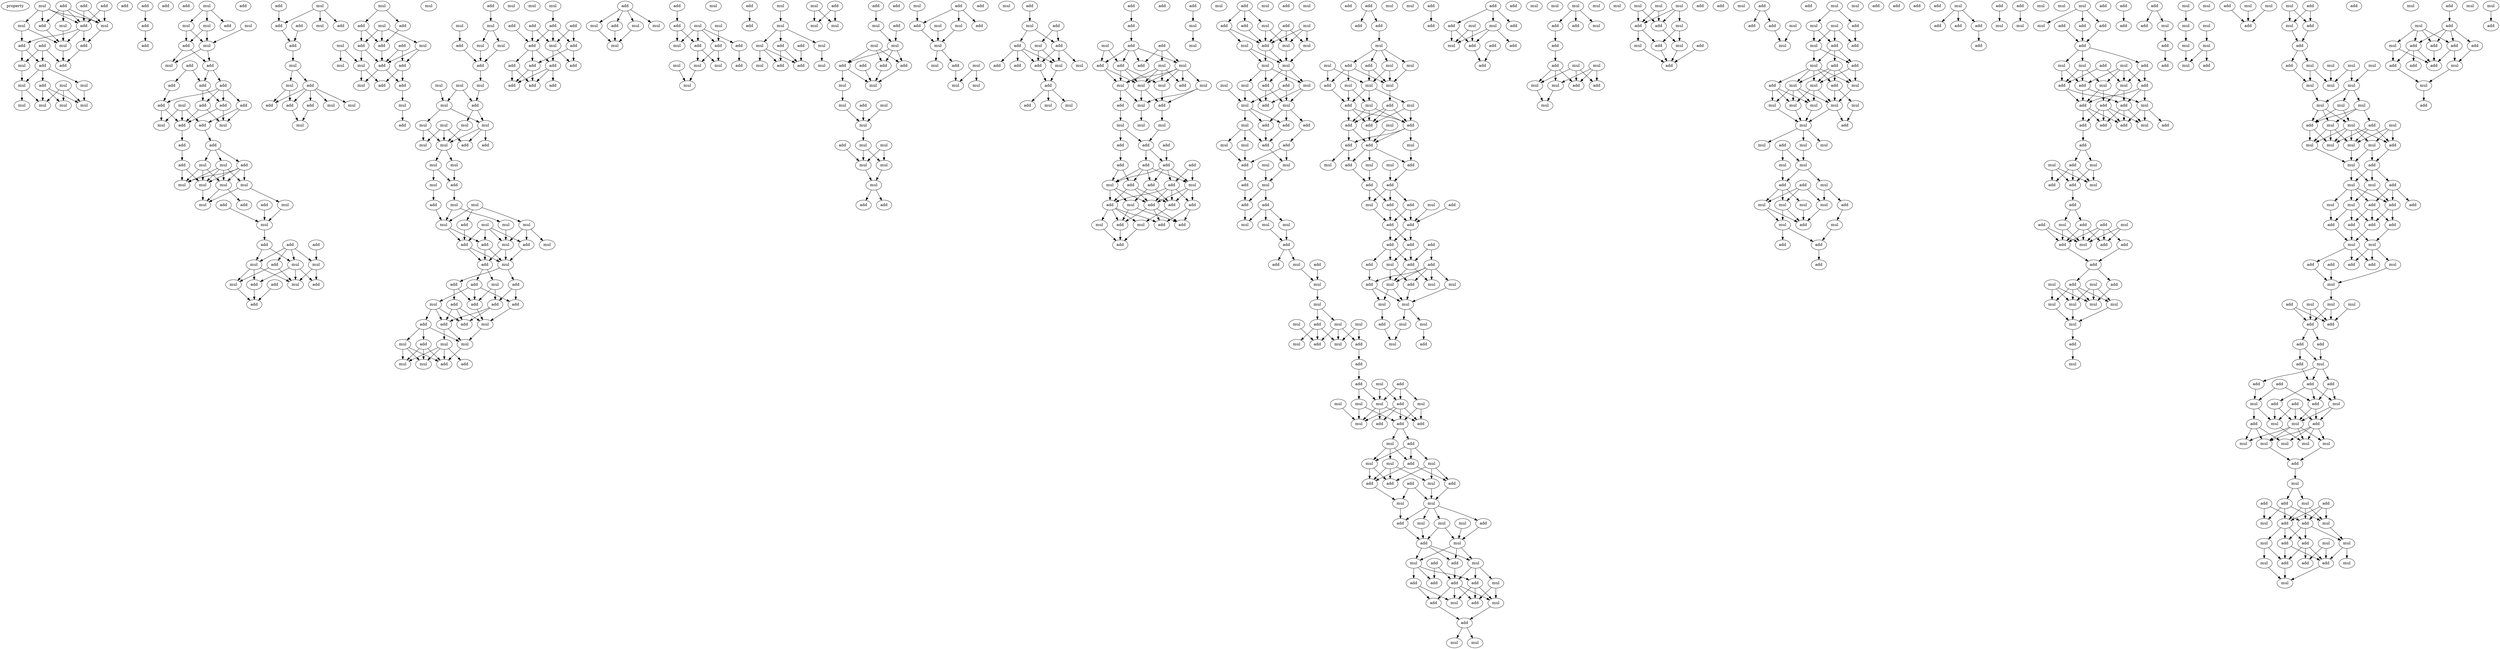 digraph {
    node [fontcolor=black]
    property [mul=2,lf=1.1]
    0 [ label = mul ];
    1 [ label = add ];
    2 [ label = add ];
    3 [ label = add ];
    4 [ label = mul ];
    5 [ label = mul ];
    6 [ label = add ];
    7 [ label = mul ];
    8 [ label = add ];
    9 [ label = add ];
    10 [ label = add ];
    11 [ label = add ];
    12 [ label = mul ];
    13 [ label = add ];
    14 [ label = mul ];
    15 [ label = add ];
    16 [ label = add ];
    17 [ label = mul ];
    18 [ label = mul ];
    19 [ label = mul ];
    20 [ label = mul ];
    21 [ label = mul ];
    22 [ label = mul ];
    23 [ label = mul ];
    24 [ label = add ];
    25 [ label = add ];
    26 [ label = add ];
    27 [ label = add ];
    28 [ label = add ];
    29 [ label = add ];
    30 [ label = mul ];
    31 [ label = mul ];
    32 [ label = add ];
    33 [ label = mul ];
    34 [ label = add ];
    35 [ label = mul ];
    36 [ label = add ];
    37 [ label = mul ];
    38 [ label = add ];
    39 [ label = mul ];
    40 [ label = add ];
    41 [ label = add ];
    42 [ label = add ];
    43 [ label = add ];
    44 [ label = add ];
    45 [ label = mul ];
    46 [ label = add ];
    47 [ label = add ];
    48 [ label = add ];
    49 [ label = add ];
    50 [ label = mul ];
    51 [ label = add ];
    52 [ label = mul ];
    53 [ label = add ];
    54 [ label = add ];
    55 [ label = add ];
    56 [ label = mul ];
    57 [ label = mul ];
    58 [ label = add ];
    59 [ label = mul ];
    60 [ label = mul ];
    61 [ label = mul ];
    62 [ label = mul ];
    63 [ label = mul ];
    64 [ label = mul ];
    65 [ label = add ];
    66 [ label = add ];
    67 [ label = add ];
    68 [ label = mul ];
    69 [ label = add ];
    70 [ label = add ];
    71 [ label = add ];
    72 [ label = add ];
    73 [ label = mul ];
    74 [ label = mul ];
    75 [ label = mul ];
    76 [ label = add ];
    77 [ label = mul ];
    78 [ label = add ];
    79 [ label = mul ];
    80 [ label = add ];
    81 [ label = add ];
    82 [ label = add ];
    83 [ label = mul ];
    84 [ label = mul ];
    85 [ label = add ];
    86 [ label = add ];
    87 [ label = add ];
    88 [ label = add ];
    89 [ label = mul ];
    90 [ label = add ];
    91 [ label = mul ];
    92 [ label = add ];
    93 [ label = mul ];
    94 [ label = add ];
    95 [ label = add ];
    96 [ label = mul ];
    97 [ label = mul ];
    98 [ label = mul ];
    99 [ label = mul ];
    100 [ label = add ];
    101 [ label = mul ];
    102 [ label = add ];
    103 [ label = mul ];
    104 [ label = add ];
    105 [ label = mul ];
    106 [ label = add ];
    107 [ label = add ];
    108 [ label = mul ];
    109 [ label = mul ];
    110 [ label = add ];
    111 [ label = add ];
    112 [ label = add ];
    113 [ label = mul ];
    114 [ label = add ];
    115 [ label = mul ];
    116 [ label = add ];
    117 [ label = add ];
    118 [ label = mul ];
    119 [ label = mul ];
    120 [ label = mul ];
    121 [ label = add ];
    122 [ label = mul ];
    123 [ label = mul ];
    124 [ label = mul ];
    125 [ label = add ];
    126 [ label = mul ];
    127 [ label = mul ];
    128 [ label = mul ];
    129 [ label = mul ];
    130 [ label = add ];
    131 [ label = mul ];
    132 [ label = mul ];
    133 [ label = mul ];
    134 [ label = mul ];
    135 [ label = add ];
    136 [ label = add ];
    137 [ label = mul ];
    138 [ label = mul ];
    139 [ label = mul ];
    140 [ label = mul ];
    141 [ label = add ];
    142 [ label = mul ];
    143 [ label = add ];
    144 [ label = mul ];
    145 [ label = mul ];
    146 [ label = mul ];
    147 [ label = mul ];
    148 [ label = mul ];
    149 [ label = add ];
    150 [ label = mul ];
    151 [ label = add ];
    152 [ label = add ];
    153 [ label = mul ];
    154 [ label = mul ];
    155 [ label = add ];
    156 [ label = mul ];
    157 [ label = add ];
    158 [ label = mul ];
    159 [ label = add ];
    160 [ label = add ];
    161 [ label = add ];
    162 [ label = add ];
    163 [ label = add ];
    164 [ label = mul ];
    165 [ label = add ];
    166 [ label = add ];
    167 [ label = add ];
    168 [ label = mul ];
    169 [ label = add ];
    170 [ label = add ];
    171 [ label = mul ];
    172 [ label = add ];
    173 [ label = mul ];
    174 [ label = mul ];
    175 [ label = mul ];
    176 [ label = mul ];
    177 [ label = add ];
    178 [ label = add ];
    179 [ label = mul ];
    180 [ label = add ];
    181 [ label = add ];
    182 [ label = add ];
    183 [ label = add ];
    184 [ label = add ];
    185 [ label = mul ];
    186 [ label = add ];
    187 [ label = add ];
    188 [ label = add ];
    189 [ label = add ];
    190 [ label = add ];
    191 [ label = add ];
    192 [ label = add ];
    193 [ label = add ];
    194 [ label = add ];
    195 [ label = mul ];
    196 [ label = add ];
    197 [ label = mul ];
    198 [ label = mul ];
    199 [ label = mul ];
    200 [ label = add ];
    201 [ label = mul ];
    202 [ label = mul ];
    203 [ label = mul ];
    204 [ label = add ];
    205 [ label = add ];
    206 [ label = add ];
    207 [ label = add ];
    208 [ label = mul ];
    209 [ label = add ];
    210 [ label = mul ];
    211 [ label = mul ];
    212 [ label = mul ];
    213 [ label = mul ];
    214 [ label = add ];
    215 [ label = add ];
    216 [ label = mul ];
    217 [ label = mul ];
    218 [ label = mul ];
    219 [ label = mul ];
    220 [ label = add ];
    221 [ label = add ];
    222 [ label = add ];
    223 [ label = add ];
    224 [ label = mul ];
    225 [ label = mul ];
    226 [ label = mul ];
    227 [ label = add ];
    228 [ label = mul ];
    229 [ label = mul ];
    230 [ label = add ];
    231 [ label = mul ];
    232 [ label = add ];
    233 [ label = mul ];
    234 [ label = mul ];
    235 [ label = add ];
    236 [ label = add ];
    237 [ label = add ];
    238 [ label = add ];
    239 [ label = mul ];
    240 [ label = mul ];
    241 [ label = mul ];
    242 [ label = add ];
    243 [ label = mul ];
    244 [ label = mul ];
    245 [ label = add ];
    246 [ label = add ];
    247 [ label = mul ];
    248 [ label = mul ];
    249 [ label = mul ];
    250 [ label = mul ];
    251 [ label = mul ];
    252 [ label = add ];
    253 [ label = add ];
    254 [ label = mul ];
    255 [ label = add ];
    256 [ label = mul ];
    257 [ label = mul ];
    258 [ label = add ];
    259 [ label = add ];
    260 [ label = mul ];
    261 [ label = mul ];
    262 [ label = add ];
    263 [ label = mul ];
    264 [ label = add ];
    265 [ label = mul ];
    266 [ label = mul ];
    267 [ label = mul ];
    268 [ label = add ];
    269 [ label = mul ];
    270 [ label = add ];
    271 [ label = mul ];
    272 [ label = add ];
    273 [ label = add ];
    274 [ label = mul ];
    275 [ label = add ];
    276 [ label = add ];
    277 [ label = add ];
    278 [ label = mul ];
    279 [ label = add ];
    280 [ label = add ];
    281 [ label = add ];
    282 [ label = mul ];
    283 [ label = mul ];
    284 [ label = add ];
    285 [ label = add ];
    286 [ label = mul ];
    287 [ label = add ];
    288 [ label = add ];
    289 [ label = mul ];
    290 [ label = add ];
    291 [ label = add ];
    292 [ label = mul ];
    293 [ label = add ];
    294 [ label = mul ];
    295 [ label = mul ];
    296 [ label = mul ];
    297 [ label = mul ];
    298 [ label = add ];
    299 [ label = mul ];
    300 [ label = add ];
    301 [ label = add ];
    302 [ label = mul ];
    303 [ label = mul ];
    304 [ label = mul ];
    305 [ label = add ];
    306 [ label = add ];
    307 [ label = add ];
    308 [ label = add ];
    309 [ label = add ];
    310 [ label = add ];
    311 [ label = add ];
    312 [ label = add ];
    313 [ label = add ];
    314 [ label = mul ];
    315 [ label = mul ];
    316 [ label = add ];
    317 [ label = mul ];
    318 [ label = add ];
    319 [ label = add ];
    320 [ label = add ];
    321 [ label = add ];
    322 [ label = mul ];
    323 [ label = add ];
    324 [ label = add ];
    325 [ label = add ];
    326 [ label = mul ];
    327 [ label = add ];
    328 [ label = add ];
    329 [ label = mul ];
    330 [ label = mul ];
    331 [ label = mul ];
    332 [ label = add ];
    333 [ label = mul ];
    334 [ label = mul ];
    335 [ label = add ];
    336 [ label = add ];
    337 [ label = add ];
    338 [ label = mul ];
    339 [ label = mul ];
    340 [ label = add ];
    341 [ label = mul ];
    342 [ label = mul ];
    343 [ label = mul ];
    344 [ label = mul ];
    345 [ label = mul ];
    346 [ label = add ];
    347 [ label = mul ];
    348 [ label = add ];
    349 [ label = mul ];
    350 [ label = add ];
    351 [ label = mul ];
    352 [ label = mul ];
    353 [ label = add ];
    354 [ label = add ];
    355 [ label = add ];
    356 [ label = mul ];
    357 [ label = add ];
    358 [ label = add ];
    359 [ label = mul ];
    360 [ label = mul ];
    361 [ label = add ];
    362 [ label = mul ];
    363 [ label = mul ];
    364 [ label = add ];
    365 [ label = add ];
    366 [ label = add ];
    367 [ label = mul ];
    368 [ label = mul ];
    369 [ label = mul ];
    370 [ label = add ];
    371 [ label = add ];
    372 [ label = add ];
    373 [ label = mul ];
    374 [ label = mul ];
    375 [ label = mul ];
    376 [ label = mul ];
    377 [ label = mul ];
    378 [ label = add ];
    379 [ label = mul ];
    380 [ label = mul ];
    381 [ label = mul ];
    382 [ label = mul ];
    383 [ label = add ];
    384 [ label = add ];
    385 [ label = add ];
    386 [ label = add ];
    387 [ label = add ];
    388 [ label = mul ];
    389 [ label = add ];
    390 [ label = mul ];
    391 [ label = mul ];
    392 [ label = mul ];
    393 [ label = mul ];
    394 [ label = add ];
    395 [ label = add ];
    396 [ label = mul ];
    397 [ label = add ];
    398 [ label = add ];
    399 [ label = mul ];
    400 [ label = add ];
    401 [ label = add ];
    402 [ label = mul ];
    403 [ label = mul ];
    404 [ label = mul ];
    405 [ label = add ];
    406 [ label = add ];
    407 [ label = add ];
    408 [ label = add ];
    409 [ label = mul ];
    410 [ label = mul ];
    411 [ label = mul ];
    412 [ label = add ];
    413 [ label = mul ];
    414 [ label = mul ];
    415 [ label = mul ];
    416 [ label = add ];
    417 [ label = mul ];
    418 [ label = add ];
    419 [ label = mul ];
    420 [ label = mul ];
    421 [ label = add ];
    422 [ label = add ];
    423 [ label = add ];
    424 [ label = mul ];
    425 [ label = add ];
    426 [ label = add ];
    427 [ label = add ];
    428 [ label = add ];
    429 [ label = mul ];
    430 [ label = add ];
    431 [ label = mul ];
    432 [ label = add ];
    433 [ label = mul ];
    434 [ label = mul ];
    435 [ label = add ];
    436 [ label = mul ];
    437 [ label = add ];
    438 [ label = add ];
    439 [ label = add ];
    440 [ label = mul ];
    441 [ label = mul ];
    442 [ label = mul ];
    443 [ label = mul ];
    444 [ label = add ];
    445 [ label = add ];
    446 [ label = mul ];
    447 [ label = add ];
    448 [ label = mul ];
    449 [ label = mul ];
    450 [ label = mul ];
    451 [ label = mul ];
    452 [ label = add ];
    453 [ label = add ];
    454 [ label = mul ];
    455 [ label = add ];
    456 [ label = mul ];
    457 [ label = add ];
    458 [ label = add ];
    459 [ label = add ];
    460 [ label = mul ];
    461 [ label = add ];
    462 [ label = mul ];
    463 [ label = add ];
    464 [ label = add ];
    465 [ label = mul ];
    466 [ label = mul ];
    467 [ label = add ];
    468 [ label = add ];
    469 [ label = mul ];
    470 [ label = add ];
    471 [ label = add ];
    472 [ label = add ];
    473 [ label = mul ];
    474 [ label = add ];
    475 [ label = add ];
    476 [ label = add ];
    477 [ label = add ];
    478 [ label = add ];
    479 [ label = add ];
    480 [ label = add ];
    481 [ label = mul ];
    482 [ label = add ];
    483 [ label = mul ];
    484 [ label = mul ];
    485 [ label = add ];
    486 [ label = mul ];
    487 [ label = add ];
    488 [ label = mul ];
    489 [ label = mul ];
    490 [ label = mul ];
    491 [ label = add ];
    492 [ label = mul ];
    493 [ label = mul ];
    494 [ label = add ];
    495 [ label = mul ];
    496 [ label = add ];
    497 [ label = add ];
    498 [ label = add ];
    499 [ label = mul ];
    500 [ label = add ];
    501 [ label = mul ];
    502 [ label = add ];
    503 [ label = mul ];
    504 [ label = add ];
    505 [ label = add ];
    506 [ label = add ];
    507 [ label = add ];
    508 [ label = add ];
    509 [ label = mul ];
    510 [ label = mul ];
    511 [ label = mul ];
    512 [ label = add ];
    513 [ label = mul ];
    514 [ label = add ];
    515 [ label = mul ];
    516 [ label = mul ];
    517 [ label = add ];
    518 [ label = add ];
    519 [ label = mul ];
    520 [ label = mul ];
    521 [ label = mul ];
    522 [ label = add ];
    523 [ label = add ];
    524 [ label = mul ];
    525 [ label = mul ];
    526 [ label = mul ];
    527 [ label = mul ];
    528 [ label = mul ];
    529 [ label = add ];
    530 [ label = mul ];
    531 [ label = add ];
    532 [ label = mul ];
    533 [ label = add ];
    534 [ label = mul ];
    535 [ label = add ];
    536 [ label = add ];
    537 [ label = add ];
    538 [ label = add ];
    539 [ label = mul ];
    540 [ label = add ];
    541 [ label = add ];
    542 [ label = add ];
    543 [ label = mul ];
    544 [ label = add ];
    545 [ label = mul ];
    546 [ label = mul ];
    547 [ label = mul ];
    548 [ label = add ];
    549 [ label = mul ];
    550 [ label = mul ];
    551 [ label = add ];
    552 [ label = mul ];
    553 [ label = add ];
    554 [ label = add ];
    555 [ label = mul ];
    556 [ label = add ];
    557 [ label = add ];
    558 [ label = add ];
    559 [ label = mul ];
    560 [ label = mul ];
    561 [ label = mul ];
    562 [ label = mul ];
    563 [ label = mul ];
    564 [ label = mul ];
    565 [ label = mul ];
    566 [ label = mul ];
    567 [ label = add ];
    568 [ label = mul ];
    569 [ label = add ];
    570 [ label = mul ];
    571 [ label = mul ];
    572 [ label = mul ];
    573 [ label = mul ];
    574 [ label = mul ];
    575 [ label = add ];
    576 [ label = add ];
    577 [ label = mul ];
    578 [ label = mul ];
    579 [ label = mul ];
    580 [ label = mul ];
    581 [ label = add ];
    582 [ label = mul ];
    583 [ label = mul ];
    584 [ label = add ];
    585 [ label = mul ];
    586 [ label = add ];
    587 [ label = add ];
    588 [ label = add ];
    589 [ label = add ];
    590 [ label = add ];
    591 [ label = add ];
    592 [ label = add ];
    593 [ label = mul ];
    594 [ label = add ];
    595 [ label = add ];
    596 [ label = add ];
    597 [ label = add ];
    598 [ label = mul ];
    599 [ label = add ];
    600 [ label = add ];
    601 [ label = mul ];
    602 [ label = mul ];
    603 [ label = mul ];
    604 [ label = mul ];
    605 [ label = add ];
    606 [ label = add ];
    607 [ label = mul ];
    608 [ label = add ];
    609 [ label = add ];
    610 [ label = mul ];
    611 [ label = add ];
    612 [ label = mul ];
    613 [ label = add ];
    614 [ label = mul ];
    615 [ label = add ];
    616 [ label = add ];
    617 [ label = mul ];
    618 [ label = add ];
    619 [ label = mul ];
    620 [ label = add ];
    621 [ label = mul ];
    622 [ label = add ];
    623 [ label = add ];
    624 [ label = mul ];
    625 [ label = add ];
    626 [ label = add ];
    627 [ label = add ];
    628 [ label = add ];
    629 [ label = add ];
    630 [ label = add ];
    631 [ label = mul ];
    632 [ label = mul ];
    633 [ label = add ];
    634 [ label = mul ];
    635 [ label = add ];
    636 [ label = add ];
    637 [ label = add ];
    638 [ label = mul ];
    639 [ label = mul ];
    640 [ label = add ];
    641 [ label = add ];
    642 [ label = add ];
    643 [ label = add ];
    644 [ label = add ];
    645 [ label = mul ];
    646 [ label = add ];
    647 [ label = mul ];
    648 [ label = mul ];
    649 [ label = add ];
    650 [ label = add ];
    651 [ label = add ];
    652 [ label = mul ];
    653 [ label = mul ];
    654 [ label = mul ];
    655 [ label = mul ];
    656 [ label = mul ];
    657 [ label = add ];
    658 [ label = mul ];
    659 [ label = add ];
    660 [ label = add ];
    661 [ label = add ];
    662 [ label = add ];
    663 [ label = mul ];
    664 [ label = add ];
    665 [ label = add ];
    666 [ label = mul ];
    667 [ label = mul ];
    668 [ label = mul ];
    669 [ label = mul ];
    670 [ label = mul ];
    671 [ label = mul ];
    672 [ label = add ];
    673 [ label = add ];
    674 [ label = mul ];
    675 [ label = mul ];
    676 [ label = mul ];
    677 [ label = add ];
    678 [ label = mul ];
    679 [ label = add ];
    680 [ label = add ];
    681 [ label = mul ];
    682 [ label = add ];
    683 [ label = add ];
    684 [ label = mul ];
    685 [ label = mul ];
    686 [ label = mul ];
    687 [ label = mul ];
    688 [ label = add ];
    689 [ label = mul ];
    690 [ label = mul ];
    691 [ label = mul ];
    692 [ label = mul ];
    693 [ label = mul ];
    694 [ label = mul ];
    695 [ label = mul ];
    696 [ label = mul ];
    697 [ label = add ];
    698 [ label = mul ];
    699 [ label = add ];
    700 [ label = add ];
    701 [ label = mul ];
    702 [ label = mul ];
    703 [ label = mul ];
    704 [ label = mul ];
    705 [ label = mul ];
    706 [ label = add ];
    707 [ label = mul ];
    708 [ label = mul ];
    709 [ label = add ];
    710 [ label = add ];
    711 [ label = add ];
    712 [ label = mul ];
    713 [ label = add ];
    714 [ label = mul ];
    715 [ label = add ];
    716 [ label = add ];
    717 [ label = add ];
    718 [ label = add ];
    719 [ label = mul ];
    720 [ label = mul ];
    721 [ label = add ];
    722 [ label = add ];
    723 [ label = mul ];
    724 [ label = add ];
    725 [ label = add ];
    726 [ label = mul ];
    727 [ label = add ];
    728 [ label = mul ];
    729 [ label = mul ];
    730 [ label = mul ];
    731 [ label = add ];
    732 [ label = add ];
    733 [ label = add ];
    734 [ label = add ];
    735 [ label = mul ];
    736 [ label = add ];
    737 [ label = add ];
    738 [ label = add ];
    739 [ label = add ];
    740 [ label = add ];
    741 [ label = mul ];
    742 [ label = add ];
    743 [ label = add ];
    744 [ label = mul ];
    745 [ label = add ];
    746 [ label = mul ];
    747 [ label = add ];
    748 [ label = mul ];
    749 [ label = add ];
    750 [ label = mul ];
    751 [ label = mul ];
    752 [ label = mul ];
    753 [ label = mul ];
    754 [ label = mul ];
    755 [ label = add ];
    756 [ label = mul ];
    757 [ label = add ];
    758 [ label = add ];
    759 [ label = mul ];
    760 [ label = add ];
    761 [ label = mul ];
    762 [ label = add ];
    763 [ label = mul ];
    764 [ label = add ];
    765 [ label = mul ];
    766 [ label = add ];
    767 [ label = mul ];
    768 [ label = add ];
    769 [ label = mul ];
    770 [ label = add ];
    771 [ label = mul ];
    772 [ label = mul ];
    773 [ label = add ];
    774 [ label = add ];
    775 [ label = mul ];
    776 [ label = mul ];
    777 [ label = add ];
    778 [ label = mul ];
    779 [ label = add ];
    780 [ label = add ];
    781 [ label = add ];
    782 [ label = add ];
    783 [ label = mul ];
    784 [ label = add ];
    785 [ label = add ];
    786 [ label = add ];
    787 [ label = add ];
    788 [ label = mul ];
    789 [ label = mul ];
    790 [ label = mul ];
    791 [ label = mul ];
    792 [ label = add ];
    793 [ label = add ];
    0 -> 4 [ name = 0 ];
    0 -> 5 [ name = 1 ];
    0 -> 6 [ name = 2 ];
    0 -> 8 [ name = 3 ];
    1 -> 5 [ name = 4 ];
    1 -> 8 [ name = 5 ];
    2 -> 5 [ name = 6 ];
    2 -> 6 [ name = 7 ];
    2 -> 7 [ name = 8 ];
    2 -> 8 [ name = 9 ];
    3 -> 5 [ name = 10 ];
    3 -> 8 [ name = 11 ];
    4 -> 10 [ name = 12 ];
    4 -> 12 [ name = 13 ];
    5 -> 9 [ name = 14 ];
    6 -> 12 [ name = 15 ];
    7 -> 12 [ name = 16 ];
    8 -> 9 [ name = 17 ];
    8 -> 10 [ name = 18 ];
    8 -> 12 [ name = 19 ];
    9 -> 15 [ name = 20 ];
    10 -> 13 [ name = 21 ];
    10 -> 14 [ name = 22 ];
    11 -> 13 [ name = 23 ];
    11 -> 14 [ name = 24 ];
    11 -> 15 [ name = 25 ];
    12 -> 15 [ name = 26 ];
    13 -> 16 [ name = 27 ];
    13 -> 17 [ name = 28 ];
    13 -> 18 [ name = 29 ];
    14 -> 17 [ name = 30 ];
    16 -> 20 [ name = 31 ];
    16 -> 21 [ name = 32 ];
    16 -> 22 [ name = 33 ];
    17 -> 20 [ name = 34 ];
    17 -> 23 [ name = 35 ];
    18 -> 21 [ name = 36 ];
    19 -> 20 [ name = 37 ];
    19 -> 21 [ name = 38 ];
    19 -> 22 [ name = 39 ];
    25 -> 28 [ name = 40 ];
    28 -> 29 [ name = 41 ];
    30 -> 31 [ name = 42 ];
    30 -> 34 [ name = 43 ];
    30 -> 35 [ name = 44 ];
    31 -> 36 [ name = 45 ];
    31 -> 37 [ name = 46 ];
    33 -> 37 [ name = 47 ];
    35 -> 36 [ name = 48 ];
    35 -> 37 [ name = 49 ];
    36 -> 38 [ name = 50 ];
    36 -> 39 [ name = 51 ];
    37 -> 38 [ name = 52 ];
    37 -> 39 [ name = 53 ];
    38 -> 41 [ name = 54 ];
    38 -> 42 [ name = 55 ];
    40 -> 42 [ name = 56 ];
    40 -> 43 [ name = 57 ];
    41 -> 44 [ name = 58 ];
    41 -> 46 [ name = 59 ];
    41 -> 47 [ name = 60 ];
    41 -> 48 [ name = 61 ];
    42 -> 44 [ name = 62 ];
    42 -> 46 [ name = 63 ];
    43 -> 48 [ name = 64 ];
    44 -> 49 [ name = 65 ];
    44 -> 50 [ name = 66 ];
    45 -> 49 [ name = 67 ];
    45 -> 51 [ name = 68 ];
    45 -> 52 [ name = 69 ];
    46 -> 49 [ name = 70 ];
    46 -> 50 [ name = 71 ];
    47 -> 50 [ name = 72 ];
    47 -> 51 [ name = 73 ];
    48 -> 49 [ name = 74 ];
    48 -> 52 [ name = 75 ];
    49 -> 54 [ name = 76 ];
    51 -> 53 [ name = 77 ];
    53 -> 55 [ name = 78 ];
    53 -> 56 [ name = 79 ];
    53 -> 57 [ name = 80 ];
    54 -> 58 [ name = 81 ];
    55 -> 59 [ name = 82 ];
    55 -> 60 [ name = 83 ];
    55 -> 61 [ name = 84 ];
    55 -> 62 [ name = 85 ];
    56 -> 59 [ name = 86 ];
    56 -> 60 [ name = 87 ];
    56 -> 61 [ name = 88 ];
    56 -> 62 [ name = 89 ];
    57 -> 59 [ name = 90 ];
    57 -> 60 [ name = 91 ];
    57 -> 61 [ name = 92 ];
    58 -> 59 [ name = 93 ];
    58 -> 60 [ name = 94 ];
    59 -> 64 [ name = 95 ];
    61 -> 64 [ name = 96 ];
    61 -> 66 [ name = 97 ];
    62 -> 63 [ name = 98 ];
    62 -> 64 [ name = 99 ];
    63 -> 68 [ name = 100 ];
    65 -> 68 [ name = 101 ];
    67 -> 68 [ name = 102 ];
    68 -> 70 [ name = 103 ];
    69 -> 72 [ name = 104 ];
    69 -> 73 [ name = 105 ];
    69 -> 74 [ name = 106 ];
    69 -> 75 [ name = 107 ];
    70 -> 73 [ name = 108 ];
    70 -> 74 [ name = 109 ];
    71 -> 75 [ name = 110 ];
    72 -> 77 [ name = 111 ];
    72 -> 79 [ name = 112 ];
    73 -> 76 [ name = 113 ];
    73 -> 77 [ name = 114 ];
    73 -> 79 [ name = 115 ];
    74 -> 76 [ name = 116 ];
    74 -> 78 [ name = 117 ];
    74 -> 79 [ name = 118 ];
    75 -> 78 [ name = 119 ];
    75 -> 79 [ name = 120 ];
    76 -> 81 [ name = 121 ];
    77 -> 81 [ name = 122 ];
    80 -> 81 [ name = 123 ];
    82 -> 85 [ name = 124 ];
    83 -> 84 [ name = 125 ];
    83 -> 85 [ name = 126 ];
    83 -> 86 [ name = 127 ];
    85 -> 88 [ name = 128 ];
    87 -> 88 [ name = 129 ];
    88 -> 89 [ name = 130 ];
    89 -> 90 [ name = 131 ];
    89 -> 91 [ name = 132 ];
    90 -> 92 [ name = 133 ];
    90 -> 93 [ name = 134 ];
    90 -> 94 [ name = 135 ];
    90 -> 95 [ name = 136 ];
    90 -> 96 [ name = 137 ];
    91 -> 92 [ name = 138 ];
    91 -> 95 [ name = 139 ];
    94 -> 97 [ name = 140 ];
    95 -> 97 [ name = 141 ];
    98 -> 100 [ name = 142 ];
    98 -> 102 [ name = 143 ];
    100 -> 104 [ name = 144 ];
    100 -> 106 [ name = 145 ];
    101 -> 103 [ name = 146 ];
    101 -> 104 [ name = 147 ];
    101 -> 106 [ name = 148 ];
    102 -> 104 [ name = 149 ];
    103 -> 110 [ name = 150 ];
    103 -> 111 [ name = 151 ];
    104 -> 110 [ name = 152 ];
    105 -> 108 [ name = 153 ];
    105 -> 109 [ name = 154 ];
    106 -> 108 [ name = 155 ];
    106 -> 110 [ name = 156 ];
    107 -> 110 [ name = 157 ];
    107 -> 111 [ name = 158 ];
    108 -> 112 [ name = 159 ];
    108 -> 113 [ name = 160 ];
    110 -> 113 [ name = 161 ];
    110 -> 114 [ name = 162 ];
    111 -> 112 [ name = 163 ];
    111 -> 114 [ name = 164 ];
    114 -> 115 [ name = 165 ];
    115 -> 116 [ name = 166 ];
    117 -> 120 [ name = 167 ];
    118 -> 121 [ name = 168 ];
    120 -> 122 [ name = 169 ];
    120 -> 123 [ name = 170 ];
    121 -> 125 [ name = 171 ];
    122 -> 125 [ name = 172 ];
    123 -> 125 [ name = 173 ];
    125 -> 126 [ name = 174 ];
    126 -> 130 [ name = 175 ];
    127 -> 129 [ name = 176 ];
    127 -> 130 [ name = 177 ];
    128 -> 129 [ name = 178 ];
    129 -> 132 [ name = 179 ];
    129 -> 134 [ name = 180 ];
    130 -> 132 [ name = 181 ];
    130 -> 133 [ name = 182 ];
    131 -> 135 [ name = 183 ];
    131 -> 137 [ name = 184 ];
    131 -> 138 [ name = 185 ];
    132 -> 135 [ name = 186 ];
    132 -> 136 [ name = 187 ];
    132 -> 137 [ name = 188 ];
    133 -> 137 [ name = 189 ];
    134 -> 137 [ name = 190 ];
    134 -> 138 [ name = 191 ];
    137 -> 139 [ name = 192 ];
    137 -> 140 [ name = 193 ];
    139 -> 141 [ name = 194 ];
    139 -> 142 [ name = 195 ];
    140 -> 141 [ name = 196 ];
    141 -> 144 [ name = 197 ];
    142 -> 143 [ name = 198 ];
    143 -> 147 [ name = 199 ];
    144 -> 147 [ name = 200 ];
    144 -> 148 [ name = 201 ];
    145 -> 147 [ name = 202 ];
    145 -> 149 [ name = 203 ];
    145 -> 150 [ name = 204 ];
    146 -> 151 [ name = 205 ];
    146 -> 152 [ name = 206 ];
    146 -> 154 [ name = 207 ];
    146 -> 155 [ name = 208 ];
    147 -> 152 [ name = 209 ];
    147 -> 155 [ name = 210 ];
    148 -> 154 [ name = 211 ];
    149 -> 155 [ name = 212 ];
    150 -> 151 [ name = 213 ];
    150 -> 153 [ name = 214 ];
    150 -> 154 [ name = 215 ];
    151 -> 156 [ name = 216 ];
    152 -> 156 [ name = 217 ];
    152 -> 157 [ name = 218 ];
    154 -> 156 [ name = 219 ];
    154 -> 157 [ name = 220 ];
    155 -> 156 [ name = 221 ];
    155 -> 157 [ name = 222 ];
    156 -> 160 [ name = 223 ];
    156 -> 161 [ name = 224 ];
    157 -> 158 [ name = 225 ];
    157 -> 159 [ name = 226 ];
    158 -> 162 [ name = 227 ];
    158 -> 165 [ name = 228 ];
    159 -> 163 [ name = 229 ];
    159 -> 164 [ name = 230 ];
    159 -> 165 [ name = 231 ];
    160 -> 165 [ name = 232 ];
    160 -> 166 [ name = 233 ];
    161 -> 162 [ name = 234 ];
    161 -> 163 [ name = 235 ];
    162 -> 167 [ name = 236 ];
    162 -> 169 [ name = 237 ];
    163 -> 168 [ name = 238 ];
    164 -> 167 [ name = 239 ];
    164 -> 169 [ name = 240 ];
    164 -> 170 [ name = 241 ];
    165 -> 168 [ name = 242 ];
    166 -> 167 [ name = 243 ];
    166 -> 168 [ name = 244 ];
    166 -> 169 [ name = 245 ];
    168 -> 174 [ name = 246 ];
    169 -> 171 [ name = 247 ];
    169 -> 174 [ name = 248 ];
    170 -> 172 [ name = 249 ];
    170 -> 173 [ name = 250 ];
    170 -> 174 [ name = 251 ];
    171 -> 175 [ name = 252 ];
    171 -> 176 [ name = 253 ];
    171 -> 177 [ name = 254 ];
    171 -> 178 [ name = 255 ];
    172 -> 175 [ name = 256 ];
    172 -> 176 [ name = 257 ];
    172 -> 177 [ name = 258 ];
    173 -> 175 [ name = 259 ];
    173 -> 176 [ name = 260 ];
    173 -> 177 [ name = 261 ];
    174 -> 177 [ name = 262 ];
    179 -> 180 [ name = 263 ];
    180 -> 184 [ name = 264 ];
    180 -> 185 [ name = 265 ];
    180 -> 186 [ name = 266 ];
    181 -> 184 [ name = 267 ];
    182 -> 185 [ name = 268 ];
    182 -> 186 [ name = 269 ];
    183 -> 184 [ name = 270 ];
    183 -> 185 [ name = 271 ];
    184 -> 187 [ name = 272 ];
    184 -> 189 [ name = 273 ];
    184 -> 190 [ name = 274 ];
    185 -> 188 [ name = 275 ];
    185 -> 189 [ name = 276 ];
    186 -> 187 [ name = 277 ];
    186 -> 188 [ name = 278 ];
    187 -> 192 [ name = 279 ];
    187 -> 193 [ name = 280 ];
    189 -> 191 [ name = 281 ];
    189 -> 192 [ name = 282 ];
    189 -> 193 [ name = 283 ];
    190 -> 192 [ name = 284 ];
    190 -> 193 [ name = 285 ];
    194 -> 195 [ name = 286 ];
    194 -> 196 [ name = 287 ];
    194 -> 197 [ name = 288 ];
    194 -> 198 [ name = 289 ];
    195 -> 199 [ name = 290 ];
    196 -> 199 [ name = 291 ];
    197 -> 199 [ name = 292 ];
    200 -> 204 [ name = 293 ];
    201 -> 205 [ name = 294 ];
    201 -> 206 [ name = 295 ];
    201 -> 207 [ name = 296 ];
    201 -> 208 [ name = 297 ];
    203 -> 205 [ name = 298 ];
    204 -> 207 [ name = 299 ];
    204 -> 208 [ name = 300 ];
    205 -> 211 [ name = 301 ];
    205 -> 212 [ name = 302 ];
    206 -> 209 [ name = 303 ];
    207 -> 211 [ name = 304 ];
    207 -> 212 [ name = 305 ];
    210 -> 213 [ name = 306 ];
    211 -> 213 [ name = 307 ];
    214 -> 215 [ name = 308 ];
    216 -> 217 [ name = 309 ];
    217 -> 218 [ name = 310 ];
    217 -> 219 [ name = 311 ];
    217 -> 220 [ name = 312 ];
    218 -> 222 [ name = 313 ];
    218 -> 223 [ name = 314 ];
    218 -> 224 [ name = 315 ];
    219 -> 225 [ name = 316 ];
    220 -> 222 [ name = 317 ];
    220 -> 223 [ name = 318 ];
    221 -> 222 [ name = 319 ];
    226 -> 228 [ name = 320 ];
    226 -> 229 [ name = 321 ];
    227 -> 228 [ name = 322 ];
    227 -> 229 [ name = 323 ];
    230 -> 231 [ name = 324 ];
    231 -> 234 [ name = 325 ];
    232 -> 234 [ name = 326 ];
    233 -> 235 [ name = 327 ];
    233 -> 237 [ name = 328 ];
    233 -> 238 [ name = 329 ];
    234 -> 235 [ name = 330 ];
    234 -> 237 [ name = 331 ];
    234 -> 238 [ name = 332 ];
    235 -> 240 [ name = 333 ];
    236 -> 240 [ name = 334 ];
    237 -> 240 [ name = 335 ];
    238 -> 239 [ name = 336 ];
    238 -> 240 [ name = 337 ];
    239 -> 241 [ name = 338 ];
    241 -> 244 [ name = 339 ];
    242 -> 244 [ name = 340 ];
    243 -> 244 [ name = 341 ];
    244 -> 248 [ name = 342 ];
    245 -> 249 [ name = 343 ];
    247 -> 249 [ name = 344 ];
    247 -> 250 [ name = 345 ];
    248 -> 249 [ name = 346 ];
    248 -> 250 [ name = 347 ];
    249 -> 251 [ name = 348 ];
    250 -> 251 [ name = 349 ];
    251 -> 252 [ name = 350 ];
    251 -> 253 [ name = 351 ];
    254 -> 258 [ name = 352 ];
    255 -> 257 [ name = 353 ];
    255 -> 258 [ name = 354 ];
    255 -> 259 [ name = 355 ];
    256 -> 260 [ name = 356 ];
    257 -> 260 [ name = 357 ];
    258 -> 260 [ name = 358 ];
    260 -> 261 [ name = 359 ];
    260 -> 264 [ name = 360 ];
    263 -> 265 [ name = 361 ];
    263 -> 266 [ name = 362 ];
    264 -> 266 [ name = 363 ];
    268 -> 269 [ name = 364 ];
    269 -> 272 [ name = 365 ];
    269 -> 273 [ name = 366 ];
    270 -> 271 [ name = 367 ];
    270 -> 273 [ name = 368 ];
    271 -> 277 [ name = 369 ];
    271 -> 278 [ name = 370 ];
    272 -> 275 [ name = 371 ];
    272 -> 276 [ name = 372 ];
    272 -> 277 [ name = 373 ];
    272 -> 278 [ name = 374 ];
    273 -> 274 [ name = 375 ];
    273 -> 277 [ name = 376 ];
    273 -> 278 [ name = 377 ];
    277 -> 279 [ name = 378 ];
    278 -> 279 [ name = 379 ];
    279 -> 280 [ name = 380 ];
    279 -> 282 [ name = 381 ];
    279 -> 283 [ name = 382 ];
    281 -> 285 [ name = 383 ];
    285 -> 287 [ name = 384 ];
    286 -> 290 [ name = 385 ];
    286 -> 293 [ name = 386 ];
    287 -> 289 [ name = 387 ];
    287 -> 290 [ name = 388 ];
    287 -> 291 [ name = 389 ];
    287 -> 293 [ name = 390 ];
    288 -> 289 [ name = 391 ];
    288 -> 291 [ name = 392 ];
    288 -> 292 [ name = 393 ];
    289 -> 294 [ name = 394 ];
    289 -> 295 [ name = 395 ];
    289 -> 296 [ name = 396 ];
    289 -> 297 [ name = 397 ];
    289 -> 298 [ name = 398 ];
    290 -> 295 [ name = 399 ];
    290 -> 297 [ name = 400 ];
    292 -> 295 [ name = 401 ];
    292 -> 296 [ name = 402 ];
    292 -> 297 [ name = 403 ];
    292 -> 298 [ name = 404 ];
    293 -> 295 [ name = 405 ];
    293 -> 296 [ name = 406 ];
    293 -> 297 [ name = 407 ];
    294 -> 299 [ name = 408 ];
    294 -> 300 [ name = 409 ];
    295 -> 299 [ name = 410 ];
    295 -> 300 [ name = 411 ];
    296 -> 300 [ name = 412 ];
    297 -> 299 [ name = 413 ];
    297 -> 301 [ name = 414 ];
    299 -> 303 [ name = 415 ];
    300 -> 302 [ name = 416 ];
    301 -> 304 [ name = 417 ];
    302 -> 306 [ name = 418 ];
    304 -> 305 [ name = 419 ];
    304 -> 306 [ name = 420 ];
    305 -> 310 [ name = 421 ];
    306 -> 308 [ name = 422 ];
    306 -> 309 [ name = 423 ];
    307 -> 309 [ name = 424 ];
    308 -> 312 [ name = 425 ];
    308 -> 313 [ name = 426 ];
    308 -> 314 [ name = 427 ];
    308 -> 315 [ name = 428 ];
    309 -> 312 [ name = 429 ];
    309 -> 314 [ name = 430 ];
    309 -> 315 [ name = 431 ];
    309 -> 316 [ name = 432 ];
    310 -> 313 [ name = 433 ];
    310 -> 314 [ name = 434 ];
    311 -> 315 [ name = 435 ];
    311 -> 316 [ name = 436 ];
    312 -> 317 [ name = 437 ];
    312 -> 320 [ name = 438 ];
    313 -> 319 [ name = 439 ];
    313 -> 320 [ name = 440 ];
    313 -> 321 [ name = 441 ];
    314 -> 317 [ name = 442 ];
    314 -> 319 [ name = 443 ];
    314 -> 321 [ name = 444 ];
    315 -> 318 [ name = 445 ];
    315 -> 319 [ name = 446 ];
    315 -> 320 [ name = 447 ];
    316 -> 318 [ name = 448 ];
    316 -> 319 [ name = 449 ];
    316 -> 320 [ name = 450 ];
    316 -> 321 [ name = 451 ];
    317 -> 323 [ name = 452 ];
    317 -> 325 [ name = 453 ];
    318 -> 324 [ name = 454 ];
    318 -> 325 [ name = 455 ];
    319 -> 323 [ name = 456 ];
    319 -> 324 [ name = 457 ];
    319 -> 325 [ name = 458 ];
    320 -> 326 [ name = 459 ];
    321 -> 322 [ name = 460 ];
    321 -> 323 [ name = 461 ];
    321 -> 324 [ name = 462 ];
    321 -> 326 [ name = 463 ];
    322 -> 327 [ name = 464 ];
    323 -> 327 [ name = 465 ];
    326 -> 327 [ name = 466 ];
    328 -> 330 [ name = 467 ];
    330 -> 331 [ name = 468 ];
    332 -> 333 [ name = 469 ];
    332 -> 335 [ name = 470 ];
    332 -> 336 [ name = 471 ];
    333 -> 339 [ name = 472 ];
    333 -> 340 [ name = 473 ];
    334 -> 338 [ name = 474 ];
    334 -> 339 [ name = 475 ];
    334 -> 340 [ name = 476 ];
    335 -> 340 [ name = 477 ];
    336 -> 340 [ name = 478 ];
    336 -> 341 [ name = 479 ];
    337 -> 338 [ name = 480 ];
    337 -> 339 [ name = 481 ];
    337 -> 340 [ name = 482 ];
    338 -> 343 [ name = 483 ];
    339 -> 343 [ name = 484 ];
    340 -> 342 [ name = 485 ];
    340 -> 343 [ name = 486 ];
    341 -> 342 [ name = 487 ];
    341 -> 343 [ name = 488 ];
    342 -> 345 [ name = 489 ];
    342 -> 346 [ name = 490 ];
    342 -> 347 [ name = 491 ];
    343 -> 345 [ name = 492 ];
    343 -> 346 [ name = 493 ];
    343 -> 348 [ name = 494 ];
    344 -> 349 [ name = 495 ];
    345 -> 350 [ name = 496 ];
    345 -> 351 [ name = 497 ];
    346 -> 350 [ name = 498 ];
    346 -> 351 [ name = 499 ];
    347 -> 349 [ name = 500 ];
    347 -> 350 [ name = 501 ];
    348 -> 349 [ name = 502 ];
    348 -> 351 [ name = 503 ];
    349 -> 352 [ name = 504 ];
    349 -> 353 [ name = 505 ];
    349 -> 355 [ name = 506 ];
    351 -> 353 [ name = 507 ];
    351 -> 354 [ name = 508 ];
    351 -> 355 [ name = 509 ];
    352 -> 356 [ name = 510 ];
    352 -> 358 [ name = 511 ];
    352 -> 359 [ name = 512 ];
    353 -> 358 [ name = 513 ];
    354 -> 357 [ name = 514 ];
    355 -> 358 [ name = 515 ];
    356 -> 361 [ name = 516 ];
    357 -> 361 [ name = 517 ];
    357 -> 362 [ name = 518 ];
    358 -> 362 [ name = 519 ];
    359 -> 361 [ name = 520 ];
    360 -> 363 [ name = 521 ];
    361 -> 364 [ name = 522 ];
    362 -> 363 [ name = 523 ];
    363 -> 365 [ name = 524 ];
    363 -> 366 [ name = 525 ];
    364 -> 366 [ name = 526 ];
    365 -> 367 [ name = 527 ];
    365 -> 368 [ name = 528 ];
    365 -> 369 [ name = 529 ];
    366 -> 368 [ name = 530 ];
    367 -> 370 [ name = 531 ];
    369 -> 370 [ name = 532 ];
    370 -> 372 [ name = 533 ];
    370 -> 373 [ name = 534 ];
    371 -> 375 [ name = 535 ];
    373 -> 375 [ name = 536 ];
    375 -> 376 [ name = 537 ];
    376 -> 378 [ name = 538 ];
    376 -> 379 [ name = 539 ];
    377 -> 384 [ name = 540 ];
    378 -> 381 [ name = 541 ];
    378 -> 382 [ name = 542 ];
    378 -> 384 [ name = 543 ];
    379 -> 382 [ name = 544 ];
    379 -> 383 [ name = 545 ];
    379 -> 384 [ name = 546 ];
    380 -> 382 [ name = 547 ];
    380 -> 383 [ name = 548 ];
    383 -> 385 [ name = 549 ];
    385 -> 387 [ name = 550 ];
    387 -> 390 [ name = 551 ];
    387 -> 391 [ name = 552 ];
    388 -> 390 [ name = 553 ];
    388 -> 394 [ name = 554 ];
    389 -> 390 [ name = 555 ];
    389 -> 393 [ name = 556 ];
    389 -> 394 [ name = 557 ];
    390 -> 395 [ name = 558 ];
    390 -> 396 [ name = 559 ];
    390 -> 397 [ name = 560 ];
    391 -> 396 [ name = 561 ];
    391 -> 398 [ name = 562 ];
    392 -> 396 [ name = 563 ];
    393 -> 395 [ name = 564 ];
    393 -> 398 [ name = 565 ];
    394 -> 395 [ name = 566 ];
    394 -> 396 [ name = 567 ];
    394 -> 397 [ name = 568 ];
    394 -> 398 [ name = 569 ];
    398 -> 399 [ name = 570 ];
    398 -> 400 [ name = 571 ];
    399 -> 401 [ name = 572 ];
    399 -> 402 [ name = 573 ];
    399 -> 403 [ name = 574 ];
    400 -> 401 [ name = 575 ];
    400 -> 402 [ name = 576 ];
    400 -> 404 [ name = 577 ];
    401 -> 406 [ name = 578 ];
    401 -> 408 [ name = 579 ];
    402 -> 405 [ name = 580 ];
    402 -> 406 [ name = 581 ];
    403 -> 405 [ name = 582 ];
    403 -> 406 [ name = 583 ];
    403 -> 409 [ name = 584 ];
    404 -> 405 [ name = 585 ];
    404 -> 408 [ name = 586 ];
    404 -> 409 [ name = 587 ];
    406 -> 410 [ name = 588 ];
    407 -> 410 [ name = 589 ];
    407 -> 411 [ name = 590 ];
    408 -> 411 [ name = 591 ];
    409 -> 411 [ name = 592 ];
    410 -> 416 [ name = 593 ];
    411 -> 412 [ name = 594 ];
    411 -> 413 [ name = 595 ];
    411 -> 415 [ name = 596 ];
    411 -> 416 [ name = 597 ];
    412 -> 417 [ name = 598 ];
    413 -> 418 [ name = 599 ];
    414 -> 417 [ name = 600 ];
    415 -> 417 [ name = 601 ];
    415 -> 418 [ name = 602 ];
    416 -> 418 [ name = 603 ];
    417 -> 419 [ name = 604 ];
    417 -> 420 [ name = 605 ];
    417 -> 421 [ name = 606 ];
    418 -> 419 [ name = 607 ];
    418 -> 420 [ name = 608 ];
    418 -> 421 [ name = 609 ];
    419 -> 423 [ name = 610 ];
    419 -> 424 [ name = 611 ];
    419 -> 425 [ name = 612 ];
    420 -> 425 [ name = 613 ];
    420 -> 426 [ name = 614 ];
    420 -> 427 [ name = 615 ];
    421 -> 423 [ name = 616 ];
    422 -> 423 [ name = 617 ];
    422 -> 427 [ name = 618 ];
    423 -> 428 [ name = 619 ];
    423 -> 429 [ name = 620 ];
    423 -> 430 [ name = 621 ];
    423 -> 431 [ name = 622 ];
    424 -> 428 [ name = 623 ];
    424 -> 429 [ name = 624 ];
    425 -> 428 [ name = 625 ];
    425 -> 429 [ name = 626 ];
    425 -> 431 [ name = 627 ];
    426 -> 430 [ name = 628 ];
    426 -> 431 [ name = 629 ];
    429 -> 432 [ name = 630 ];
    430 -> 432 [ name = 631 ];
    432 -> 434 [ name = 632 ];
    432 -> 436 [ name = 633 ];
    437 -> 438 [ name = 634 ];
    437 -> 439 [ name = 635 ];
    439 -> 440 [ name = 636 ];
    440 -> 441 [ name = 637 ];
    440 -> 443 [ name = 638 ];
    440 -> 444 [ name = 639 ];
    440 -> 445 [ name = 640 ];
    441 -> 446 [ name = 641 ];
    441 -> 448 [ name = 642 ];
    442 -> 446 [ name = 643 ];
    442 -> 447 [ name = 644 ];
    443 -> 448 [ name = 645 ];
    444 -> 447 [ name = 646 ];
    444 -> 448 [ name = 647 ];
    444 -> 449 [ name = 648 ];
    445 -> 446 [ name = 649 ];
    445 -> 448 [ name = 650 ];
    446 -> 450 [ name = 651 ];
    446 -> 451 [ name = 652 ];
    446 -> 453 [ name = 653 ];
    447 -> 453 [ name = 654 ];
    448 -> 452 [ name = 655 ];
    449 -> 450 [ name = 656 ];
    449 -> 453 [ name = 657 ];
    450 -> 455 [ name = 658 ];
    450 -> 457 [ name = 659 ];
    450 -> 458 [ name = 660 ];
    451 -> 457 [ name = 661 ];
    451 -> 458 [ name = 662 ];
    452 -> 455 [ name = 663 ];
    452 -> 457 [ name = 664 ];
    452 -> 458 [ name = 665 ];
    453 -> 455 [ name = 666 ];
    453 -> 457 [ name = 667 ];
    453 -> 458 [ name = 668 ];
    454 -> 459 [ name = 669 ];
    455 -> 459 [ name = 670 ];
    455 -> 461 [ name = 671 ];
    457 -> 459 [ name = 672 ];
    458 -> 459 [ name = 673 ];
    458 -> 460 [ name = 674 ];
    458 -> 461 [ name = 675 ];
    459 -> 463 [ name = 676 ];
    459 -> 464 [ name = 677 ];
    459 -> 466 [ name = 678 ];
    460 -> 464 [ name = 679 ];
    461 -> 462 [ name = 680 ];
    461 -> 463 [ name = 681 ];
    463 -> 467 [ name = 682 ];
    464 -> 468 [ name = 683 ];
    465 -> 468 [ name = 684 ];
    466 -> 467 [ name = 685 ];
    467 -> 470 [ name = 686 ];
    467 -> 473 [ name = 687 ];
    468 -> 470 [ name = 688 ];
    468 -> 471 [ name = 689 ];
    468 -> 473 [ name = 690 ];
    469 -> 475 [ name = 691 ];
    470 -> 474 [ name = 692 ];
    470 -> 475 [ name = 693 ];
    471 -> 474 [ name = 694 ];
    471 -> 475 [ name = 695 ];
    472 -> 475 [ name = 696 ];
    473 -> 474 [ name = 697 ];
    474 -> 477 [ name = 698 ];
    474 -> 478 [ name = 699 ];
    475 -> 477 [ name = 700 ];
    475 -> 478 [ name = 701 ];
    476 -> 479 [ name = 702 ];
    476 -> 482 [ name = 703 ];
    477 -> 479 [ name = 704 ];
    477 -> 480 [ name = 705 ];
    477 -> 481 [ name = 706 ];
    478 -> 479 [ name = 707 ];
    478 -> 481 [ name = 708 ];
    479 -> 484 [ name = 709 ];
    479 -> 486 [ name = 710 ];
    480 -> 485 [ name = 711 ];
    481 -> 486 [ name = 712 ];
    481 -> 487 [ name = 713 ];
    482 -> 483 [ name = 714 ];
    482 -> 484 [ name = 715 ];
    482 -> 485 [ name = 716 ];
    482 -> 486 [ name = 717 ];
    482 -> 487 [ name = 718 ];
    483 -> 488 [ name = 719 ];
    485 -> 488 [ name = 720 ];
    485 -> 489 [ name = 721 ];
    486 -> 488 [ name = 722 ];
    486 -> 489 [ name = 723 ];
    487 -> 488 [ name = 724 ];
    488 -> 490 [ name = 725 ];
    488 -> 492 [ name = 726 ];
    489 -> 491 [ name = 727 ];
    490 -> 495 [ name = 728 ];
    491 -> 495 [ name = 729 ];
    492 -> 494 [ name = 730 ];
    496 -> 497 [ name = 731 ];
    498 -> 499 [ name = 732 ];
    498 -> 500 [ name = 733 ];
    498 -> 502 [ name = 734 ];
    499 -> 503 [ name = 735 ];
    499 -> 504 [ name = 736 ];
    499 -> 505 [ name = 737 ];
    501 -> 503 [ name = 738 ];
    501 -> 504 [ name = 739 ];
    502 -> 503 [ name = 740 ];
    502 -> 504 [ name = 741 ];
    504 -> 507 [ name = 742 ];
    506 -> 507 [ name = 743 ];
    511 -> 512 [ name = 744 ];
    511 -> 514 [ name = 745 ];
    511 -> 515 [ name = 746 ];
    512 -> 517 [ name = 747 ];
    517 -> 518 [ name = 748 ];
    518 -> 521 [ name = 749 ];
    518 -> 522 [ name = 750 ];
    518 -> 524 [ name = 751 ];
    519 -> 522 [ name = 752 ];
    519 -> 523 [ name = 753 ];
    519 -> 524 [ name = 754 ];
    520 -> 521 [ name = 755 ];
    520 -> 522 [ name = 756 ];
    520 -> 523 [ name = 757 ];
    521 -> 525 [ name = 758 ];
    524 -> 525 [ name = 759 ];
    526 -> 529 [ name = 760 ];
    526 -> 531 [ name = 761 ];
    527 -> 529 [ name = 762 ];
    527 -> 530 [ name = 763 ];
    527 -> 531 [ name = 764 ];
    528 -> 529 [ name = 765 ];
    528 -> 531 [ name = 766 ];
    529 -> 532 [ name = 767 ];
    529 -> 533 [ name = 768 ];
    530 -> 533 [ name = 769 ];
    530 -> 534 [ name = 770 ];
    531 -> 534 [ name = 771 ];
    532 -> 536 [ name = 772 ];
    533 -> 536 [ name = 773 ];
    534 -> 536 [ name = 774 ];
    535 -> 536 [ name = 775 ];
    540 -> 541 [ name = 776 ];
    540 -> 542 [ name = 777 ];
    542 -> 545 [ name = 778 ];
    543 -> 545 [ name = 779 ];
    546 -> 548 [ name = 780 ];
    546 -> 549 [ name = 781 ];
    548 -> 553 [ name = 782 ];
    549 -> 551 [ name = 783 ];
    549 -> 552 [ name = 784 ];
    550 -> 551 [ name = 785 ];
    550 -> 552 [ name = 786 ];
    550 -> 553 [ name = 787 ];
    551 -> 554 [ name = 788 ];
    551 -> 555 [ name = 789 ];
    551 -> 556 [ name = 790 ];
    552 -> 555 [ name = 791 ];
    552 -> 556 [ name = 792 ];
    554 -> 558 [ name = 793 ];
    554 -> 559 [ name = 794 ];
    554 -> 560 [ name = 795 ];
    554 -> 561 [ name = 796 ];
    555 -> 557 [ name = 797 ];
    555 -> 558 [ name = 798 ];
    555 -> 559 [ name = 799 ];
    555 -> 560 [ name = 800 ];
    555 -> 561 [ name = 801 ];
    556 -> 560 [ name = 802 ];
    556 -> 561 [ name = 803 ];
    557 -> 562 [ name = 804 ];
    557 -> 563 [ name = 805 ];
    557 -> 564 [ name = 806 ];
    558 -> 565 [ name = 807 ];
    558 -> 566 [ name = 808 ];
    559 -> 562 [ name = 809 ];
    559 -> 563 [ name = 810 ];
    559 -> 564 [ name = 811 ];
    559 -> 566 [ name = 812 ];
    560 -> 566 [ name = 813 ];
    561 -> 562 [ name = 814 ];
    561 -> 563 [ name = 815 ];
    561 -> 566 [ name = 816 ];
    562 -> 568 [ name = 817 ];
    563 -> 568 [ name = 818 ];
    564 -> 568 [ name = 819 ];
    565 -> 567 [ name = 820 ];
    566 -> 567 [ name = 821 ];
    566 -> 568 [ name = 822 ];
    568 -> 570 [ name = 823 ];
    568 -> 571 [ name = 824 ];
    568 -> 572 [ name = 825 ];
    569 -> 573 [ name = 826 ];
    569 -> 574 [ name = 827 ];
    571 -> 574 [ name = 828 ];
    573 -> 575 [ name = 829 ];
    574 -> 575 [ name = 830 ];
    574 -> 577 [ name = 831 ];
    575 -> 578 [ name = 832 ];
    575 -> 580 [ name = 833 ];
    575 -> 582 [ name = 834 ];
    576 -> 579 [ name = 835 ];
    576 -> 580 [ name = 836 ];
    576 -> 582 [ name = 837 ];
    577 -> 579 [ name = 838 ];
    577 -> 581 [ name = 839 ];
    578 -> 584 [ name = 840 ];
    579 -> 584 [ name = 841 ];
    580 -> 583 [ name = 842 ];
    580 -> 584 [ name = 843 ];
    581 -> 585 [ name = 844 ];
    582 -> 583 [ name = 845 ];
    582 -> 584 [ name = 846 ];
    583 -> 586 [ name = 847 ];
    583 -> 587 [ name = 848 ];
    585 -> 587 [ name = 849 ];
    587 -> 590 [ name = 850 ];
    593 -> 594 [ name = 851 ];
    593 -> 595 [ name = 852 ];
    593 -> 597 [ name = 853 ];
    596 -> 598 [ name = 854 ];
    597 -> 599 [ name = 855 ];
    600 -> 601 [ name = 856 ];
    604 -> 606 [ name = 857 ];
    604 -> 607 [ name = 858 ];
    604 -> 608 [ name = 859 ];
    605 -> 609 [ name = 860 ];
    606 -> 609 [ name = 861 ];
    608 -> 609 [ name = 862 ];
    609 -> 610 [ name = 863 ];
    609 -> 611 [ name = 864 ];
    609 -> 614 [ name = 865 ];
    610 -> 616 [ name = 866 ];
    610 -> 618 [ name = 867 ];
    611 -> 615 [ name = 868 ];
    611 -> 617 [ name = 869 ];
    612 -> 615 [ name = 870 ];
    612 -> 617 [ name = 871 ];
    612 -> 618 [ name = 872 ];
    612 -> 619 [ name = 873 ];
    613 -> 616 [ name = 874 ];
    613 -> 617 [ name = 875 ];
    614 -> 616 [ name = 876 ];
    614 -> 618 [ name = 877 ];
    614 -> 619 [ name = 878 ];
    615 -> 621 [ name = 879 ];
    615 -> 622 [ name = 880 ];
    615 -> 623 [ name = 881 ];
    616 -> 622 [ name = 882 ];
    616 -> 623 [ name = 883 ];
    617 -> 620 [ name = 884 ];
    617 -> 622 [ name = 885 ];
    618 -> 621 [ name = 886 ];
    618 -> 623 [ name = 887 ];
    619 -> 620 [ name = 888 ];
    619 -> 623 [ name = 889 ];
    620 -> 624 [ name = 890 ];
    620 -> 626 [ name = 891 ];
    620 -> 627 [ name = 892 ];
    620 -> 628 [ name = 893 ];
    621 -> 624 [ name = 894 ];
    621 -> 625 [ name = 895 ];
    621 -> 626 [ name = 896 ];
    622 -> 624 [ name = 897 ];
    622 -> 626 [ name = 898 ];
    622 -> 628 [ name = 899 ];
    623 -> 626 [ name = 900 ];
    623 -> 627 [ name = 901 ];
    623 -> 628 [ name = 902 ];
    627 -> 629 [ name = 903 ];
    629 -> 630 [ name = 904 ];
    629 -> 631 [ name = 905 ];
    630 -> 633 [ name = 906 ];
    630 -> 634 [ name = 907 ];
    630 -> 635 [ name = 908 ];
    631 -> 634 [ name = 909 ];
    631 -> 635 [ name = 910 ];
    632 -> 633 [ name = 911 ];
    632 -> 634 [ name = 912 ];
    632 -> 635 [ name = 913 ];
    635 -> 636 [ name = 914 ];
    636 -> 637 [ name = 915 ];
    636 -> 639 [ name = 916 ];
    637 -> 642 [ name = 917 ];
    637 -> 644 [ name = 918 ];
    637 -> 645 [ name = 919 ];
    638 -> 644 [ name = 920 ];
    638 -> 645 [ name = 921 ];
    639 -> 642 [ name = 922 ];
    639 -> 645 [ name = 923 ];
    640 -> 642 [ name = 924 ];
    640 -> 645 [ name = 925 ];
    641 -> 642 [ name = 926 ];
    641 -> 643 [ name = 927 ];
    641 -> 644 [ name = 928 ];
    641 -> 645 [ name = 929 ];
    642 -> 646 [ name = 930 ];
    643 -> 646 [ name = 931 ];
    646 -> 649 [ name = 932 ];
    646 -> 651 [ name = 933 ];
    647 -> 652 [ name = 934 ];
    647 -> 653 [ name = 935 ];
    647 -> 654 [ name = 936 ];
    648 -> 653 [ name = 937 ];
    648 -> 654 [ name = 938 ];
    648 -> 655 [ name = 939 ];
    649 -> 652 [ name = 940 ];
    649 -> 653 [ name = 941 ];
    649 -> 654 [ name = 942 ];
    649 -> 655 [ name = 943 ];
    651 -> 654 [ name = 944 ];
    652 -> 656 [ name = 945 ];
    653 -> 656 [ name = 946 ];
    655 -> 656 [ name = 947 ];
    656 -> 657 [ name = 948 ];
    657 -> 658 [ name = 949 ];
    659 -> 662 [ name = 950 ];
    660 -> 661 [ name = 951 ];
    660 -> 663 [ name = 952 ];
    663 -> 664 [ name = 953 ];
    664 -> 665 [ name = 954 ];
    666 -> 668 [ name = 955 ];
    668 -> 671 [ name = 956 ];
    669 -> 670 [ name = 957 ];
    670 -> 672 [ name = 958 ];
    670 -> 675 [ name = 959 ];
    671 -> 675 [ name = 960 ];
    673 -> 677 [ name = 961 ];
    674 -> 677 [ name = 962 ];
    676 -> 677 [ name = 963 ];
    678 -> 681 [ name = 964 ];
    678 -> 682 [ name = 965 ];
    679 -> 681 [ name = 966 ];
    679 -> 682 [ name = 967 ];
    681 -> 683 [ name = 968 ];
    682 -> 683 [ name = 969 ];
    683 -> 685 [ name = 970 ];
    683 -> 688 [ name = 971 ];
    684 -> 690 [ name = 972 ];
    685 -> 689 [ name = 973 ];
    685 -> 690 [ name = 974 ];
    686 -> 691 [ name = 975 ];
    687 -> 690 [ name = 976 ];
    687 -> 691 [ name = 977 ];
    688 -> 689 [ name = 978 ];
    689 -> 694 [ name = 979 ];
    691 -> 692 [ name = 980 ];
    691 -> 693 [ name = 981 ];
    691 -> 694 [ name = 982 ];
    692 -> 695 [ name = 983 ];
    692 -> 697 [ name = 984 ];
    692 -> 699 [ name = 985 ];
    693 -> 698 [ name = 986 ];
    693 -> 699 [ name = 987 ];
    694 -> 695 [ name = 988 ];
    694 -> 698 [ name = 989 ];
    694 -> 699 [ name = 990 ];
    695 -> 701 [ name = 991 ];
    695 -> 702 [ name = 992 ];
    695 -> 703 [ name = 993 ];
    696 -> 700 [ name = 994 ];
    696 -> 701 [ name = 995 ];
    696 -> 704 [ name = 996 ];
    697 -> 700 [ name = 997 ];
    697 -> 701 [ name = 998 ];
    697 -> 703 [ name = 999 ];
    698 -> 700 [ name = 1000 ];
    698 -> 701 [ name = 1001 ];
    698 -> 702 [ name = 1002 ];
    698 -> 703 [ name = 1003 ];
    698 -> 704 [ name = 1004 ];
    699 -> 702 [ name = 1005 ];
    699 -> 703 [ name = 1006 ];
    700 -> 706 [ name = 1007 ];
    701 -> 705 [ name = 1008 ];
    702 -> 705 [ name = 1009 ];
    704 -> 705 [ name = 1010 ];
    704 -> 706 [ name = 1011 ];
    705 -> 707 [ name = 1012 ];
    705 -> 708 [ name = 1013 ];
    706 -> 707 [ name = 1014 ];
    706 -> 708 [ name = 1015 ];
    706 -> 709 [ name = 1016 ];
    707 -> 711 [ name = 1017 ];
    707 -> 712 [ name = 1018 ];
    707 -> 713 [ name = 1019 ];
    707 -> 714 [ name = 1020 ];
    708 -> 712 [ name = 1021 ];
    708 -> 713 [ name = 1022 ];
    709 -> 710 [ name = 1023 ];
    709 -> 711 [ name = 1024 ];
    709 -> 713 [ name = 1025 ];
    711 -> 716 [ name = 1026 ];
    711 -> 717 [ name = 1027 ];
    711 -> 718 [ name = 1028 ];
    712 -> 715 [ name = 1029 ];
    712 -> 717 [ name = 1030 ];
    712 -> 718 [ name = 1031 ];
    713 -> 716 [ name = 1032 ];
    713 -> 717 [ name = 1033 ];
    714 -> 715 [ name = 1034 ];
    715 -> 719 [ name = 1035 ];
    716 -> 720 [ name = 1036 ];
    717 -> 719 [ name = 1037 ];
    718 -> 719 [ name = 1038 ];
    718 -> 720 [ name = 1039 ];
    719 -> 721 [ name = 1040 ];
    719 -> 722 [ name = 1041 ];
    719 -> 724 [ name = 1042 ];
    720 -> 721 [ name = 1043 ];
    720 -> 723 [ name = 1044 ];
    720 -> 724 [ name = 1045 ];
    722 -> 726 [ name = 1046 ];
    723 -> 726 [ name = 1047 ];
    725 -> 726 [ name = 1048 ];
    726 -> 730 [ name = 1049 ];
    727 -> 731 [ name = 1050 ];
    727 -> 732 [ name = 1051 ];
    728 -> 731 [ name = 1052 ];
    728 -> 732 [ name = 1053 ];
    729 -> 731 [ name = 1054 ];
    730 -> 731 [ name = 1055 ];
    730 -> 732 [ name = 1056 ];
    732 -> 733 [ name = 1057 ];
    732 -> 734 [ name = 1058 ];
    733 -> 735 [ name = 1059 ];
    734 -> 735 [ name = 1060 ];
    734 -> 736 [ name = 1061 ];
    735 -> 737 [ name = 1062 ];
    735 -> 739 [ name = 1063 ];
    735 -> 740 [ name = 1064 ];
    736 -> 737 [ name = 1065 ];
    737 -> 742 [ name = 1066 ];
    737 -> 744 [ name = 1067 ];
    737 -> 745 [ name = 1068 ];
    738 -> 741 [ name = 1069 ];
    738 -> 742 [ name = 1070 ];
    739 -> 742 [ name = 1071 ];
    739 -> 744 [ name = 1072 ];
    740 -> 741 [ name = 1073 ];
    741 -> 747 [ name = 1074 ];
    741 -> 748 [ name = 1075 ];
    742 -> 746 [ name = 1076 ];
    742 -> 749 [ name = 1077 ];
    743 -> 746 [ name = 1078 ];
    743 -> 748 [ name = 1079 ];
    743 -> 749 [ name = 1080 ];
    744 -> 746 [ name = 1081 ];
    744 -> 749 [ name = 1082 ];
    745 -> 746 [ name = 1083 ];
    745 -> 748 [ name = 1084 ];
    746 -> 751 [ name = 1085 ];
    746 -> 752 [ name = 1086 ];
    746 -> 753 [ name = 1087 ];
    746 -> 754 [ name = 1088 ];
    747 -> 750 [ name = 1089 ];
    747 -> 751 [ name = 1090 ];
    747 -> 752 [ name = 1091 ];
    748 -> 754 [ name = 1092 ];
    749 -> 750 [ name = 1093 ];
    749 -> 751 [ name = 1094 ];
    749 -> 753 [ name = 1095 ];
    749 -> 754 [ name = 1096 ];
    751 -> 755 [ name = 1097 ];
    753 -> 755 [ name = 1098 ];
    755 -> 756 [ name = 1099 ];
    756 -> 757 [ name = 1100 ];
    756 -> 759 [ name = 1101 ];
    757 -> 761 [ name = 1102 ];
    757 -> 762 [ name = 1103 ];
    757 -> 763 [ name = 1104 ];
    758 -> 761 [ name = 1105 ];
    758 -> 764 [ name = 1106 ];
    759 -> 762 [ name = 1107 ];
    759 -> 763 [ name = 1108 ];
    759 -> 764 [ name = 1109 ];
    760 -> 762 [ name = 1110 ];
    760 -> 763 [ name = 1111 ];
    760 -> 764 [ name = 1112 ];
    762 -> 766 [ name = 1113 ];
    762 -> 767 [ name = 1114 ];
    762 -> 768 [ name = 1115 ];
    763 -> 769 [ name = 1116 ];
    764 -> 766 [ name = 1117 ];
    764 -> 768 [ name = 1118 ];
    764 -> 769 [ name = 1119 ];
    765 -> 770 [ name = 1120 ];
    765 -> 774 [ name = 1121 ];
    766 -> 770 [ name = 1122 ];
    766 -> 773 [ name = 1123 ];
    767 -> 772 [ name = 1124 ];
    767 -> 773 [ name = 1125 ];
    768 -> 770 [ name = 1126 ];
    768 -> 773 [ name = 1127 ];
    768 -> 774 [ name = 1128 ];
    769 -> 770 [ name = 1129 ];
    769 -> 771 [ name = 1130 ];
    770 -> 775 [ name = 1131 ];
    772 -> 775 [ name = 1132 ];
    773 -> 775 [ name = 1133 ];
    777 -> 779 [ name = 1134 ];
    778 -> 780 [ name = 1135 ];
    778 -> 781 [ name = 1136 ];
    778 -> 783 [ name = 1137 ];
    778 -> 784 [ name = 1138 ];
    779 -> 780 [ name = 1139 ];
    779 -> 781 [ name = 1140 ];
    779 -> 782 [ name = 1141 ];
    779 -> 784 [ name = 1142 ];
    780 -> 787 [ name = 1143 ];
    780 -> 788 [ name = 1144 ];
    781 -> 785 [ name = 1145 ];
    781 -> 786 [ name = 1146 ];
    781 -> 787 [ name = 1147 ];
    782 -> 788 [ name = 1148 ];
    783 -> 785 [ name = 1149 ];
    783 -> 787 [ name = 1150 ];
    784 -> 787 [ name = 1151 ];
    785 -> 791 [ name = 1152 ];
    788 -> 791 [ name = 1153 ];
    790 -> 793 [ name = 1154 ];
    791 -> 792 [ name = 1155 ];
}
